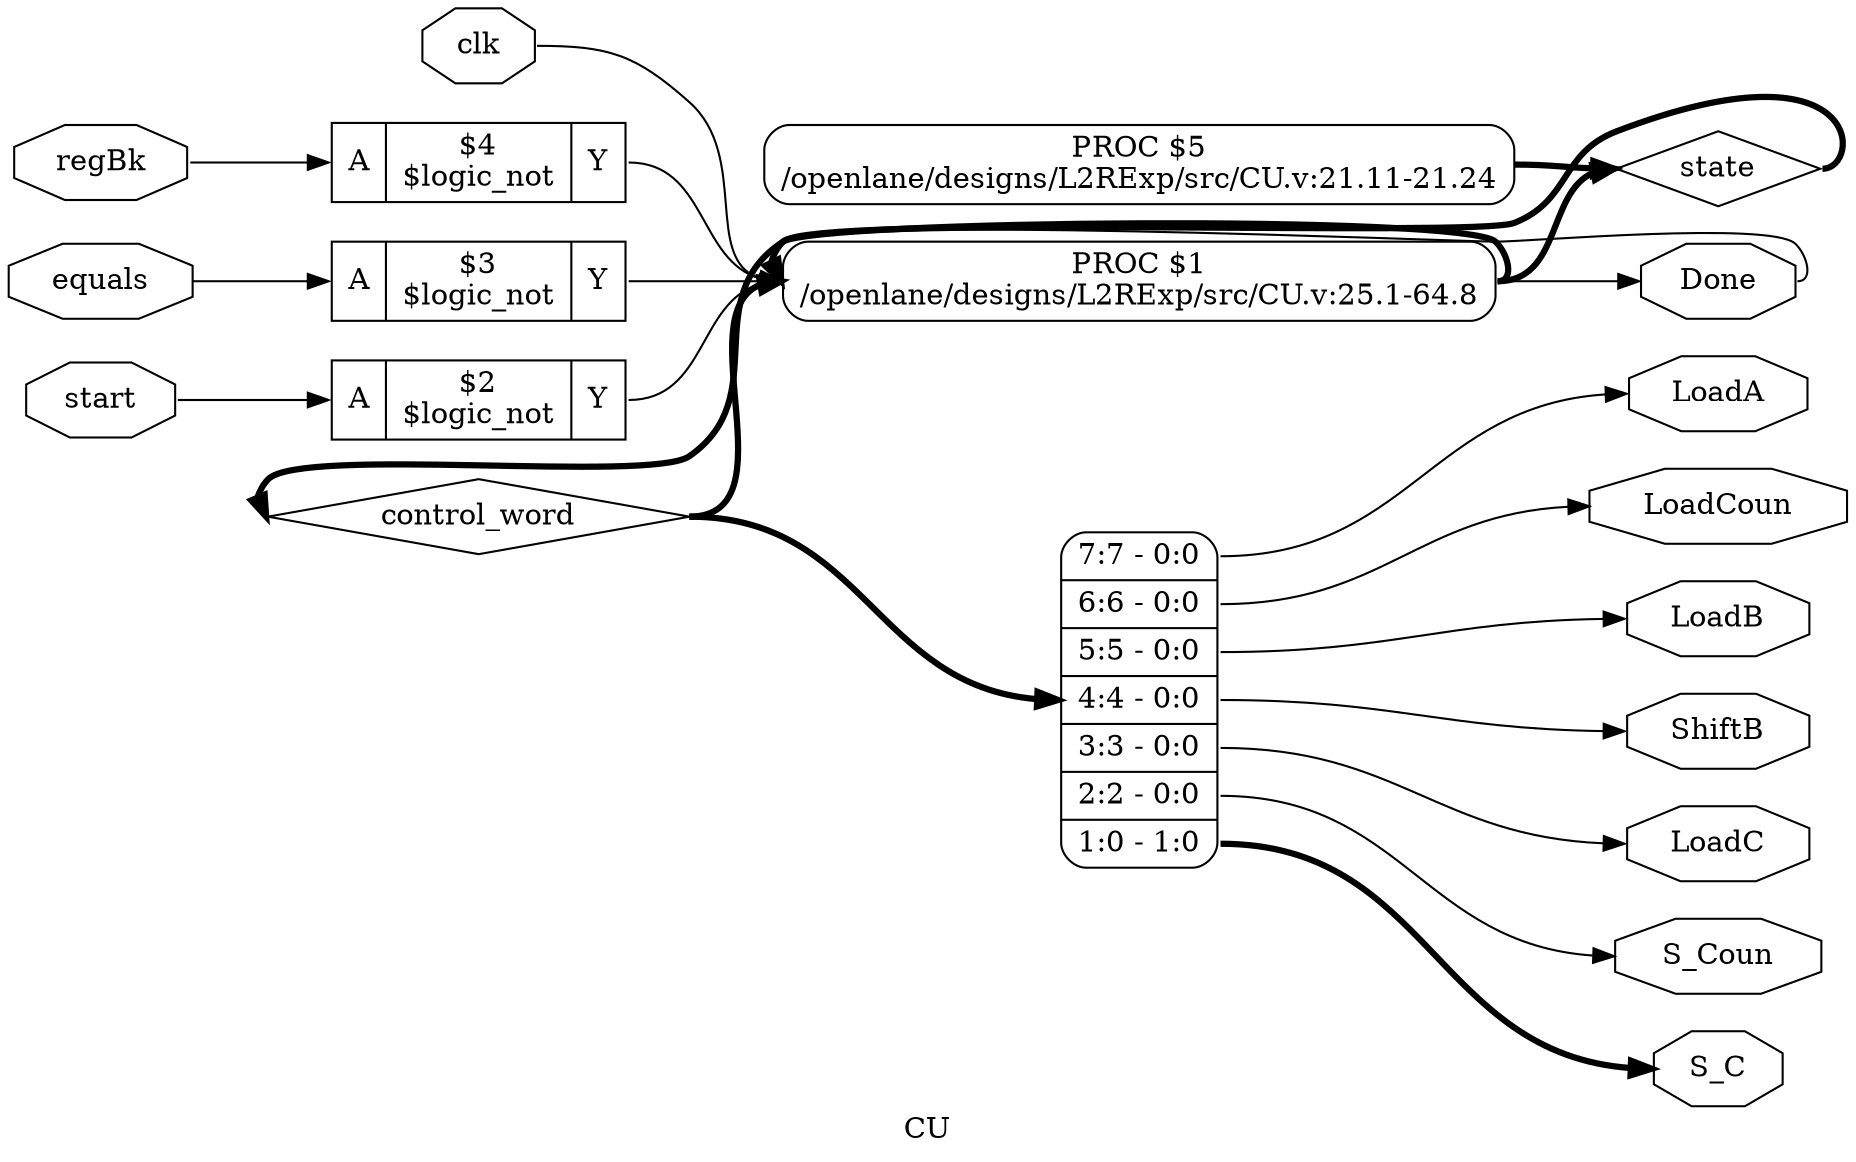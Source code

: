 digraph "CU" {
label="CU";
rankdir="LR";
remincross=true;
n8 [ shape=diamond, label="control_word", color="black", fontcolor="black" ];
n9 [ shape=diamond, label="state", color="black", fontcolor="black" ];
n10 [ shape=octagon, label="Done", color="black", fontcolor="black" ];
n11 [ shape=octagon, label="S_C", color="black", fontcolor="black" ];
n12 [ shape=octagon, label="S_Coun", color="black", fontcolor="black" ];
n13 [ shape=octagon, label="LoadC", color="black", fontcolor="black" ];
n14 [ shape=octagon, label="ShiftB", color="black", fontcolor="black" ];
n15 [ shape=octagon, label="LoadB", color="black", fontcolor="black" ];
n16 [ shape=octagon, label="LoadCoun", color="black", fontcolor="black" ];
n17 [ shape=octagon, label="LoadA", color="black", fontcolor="black" ];
n18 [ shape=octagon, label="regBk", color="black", fontcolor="black" ];
n19 [ shape=octagon, label="equals", color="black", fontcolor="black" ];
n20 [ shape=octagon, label="start", color="black", fontcolor="black" ];
n21 [ shape=octagon, label="clk", color="black", fontcolor="black" ];
c24 [ shape=record, label="{{<p22> A}|$4\n$logic_not|{<p23> Y}}" ];
c25 [ shape=record, label="{{<p22> A}|$3\n$logic_not|{<p23> Y}}" ];
c26 [ shape=record, label="{{<p22> A}|$2\n$logic_not|{<p23> Y}}" ];
p0 [shape=box, style=rounded, label="PROC $5\n/openlane/designs/L2RExp/src/CU.v:21.11-21.24"];
p1 [shape=box, style=rounded, label="PROC $1\n/openlane/designs/L2RExp/src/CU.v:25.1-64.8"];
x2 [ shape=record, style=rounded, label="<s6> 7:7 - 0:0 |<s5> 6:6 - 0:0 |<s4> 5:5 - 0:0 |<s3> 4:4 - 0:0 |<s2> 3:3 - 0:0 |<s1> 2:2 - 0:0 |<s0> 1:0 - 1:0 " ];
p1:e -> n10:w [color="black", label=""];
n10:e -> p1:w [color="black", label=""];
x2:s0:e -> n11:w [color="black", style="setlinewidth(3)", label=""];
x2:s1:e -> n12:w [color="black", label=""];
x2:s2:e -> n13:w [color="black", label=""];
x2:s3:e -> n14:w [color="black", label=""];
x2:s4:e -> n15:w [color="black", label=""];
x2:s5:e -> n16:w [color="black", label=""];
x2:s6:e -> n17:w [color="black", label=""];
n18:e -> c24:p22:w [color="black", label=""];
n19:e -> c25:p22:w [color="black", label=""];
c24:p23:e -> p1:w [color="black", label=""];
n20:e -> c26:p22:w [color="black", label=""];
n21:e -> p1:w [color="black", label=""];
c25:p23:e -> p1:w [color="black", label=""];
c26:p23:e -> p1:w [color="black", label=""];
p1:e -> n8:w [color="black", style="setlinewidth(3)", label=""];
n8:e -> p1:w [color="black", style="setlinewidth(3)", label=""];
n8:e -> x2:w [color="black", style="setlinewidth(3)", label=""];
p0:e -> n9:w [color="black", style="setlinewidth(3)", label=""];
p1:e -> n9:w [color="black", style="setlinewidth(3)", label=""];
n9:e -> p1:w [color="black", style="setlinewidth(3)", label=""];
}
